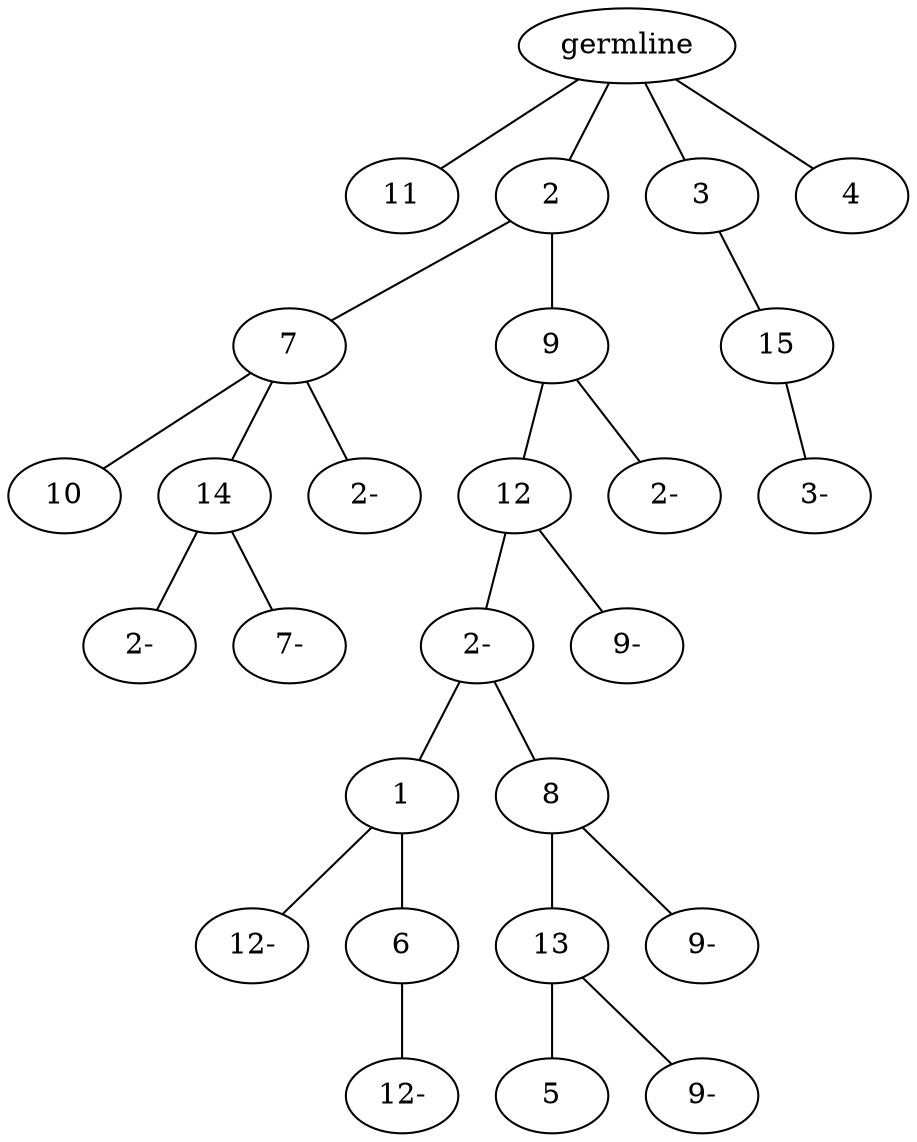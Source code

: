 graph tree {
    "140517574422976" [label="germline"];
    "140517573956224" [label="11"];
    "140517573957472" [label="2"];
    "140517573958480" [label="7"];
    "140517573955648" [label="10"];
    "140517573958576" [label="14"];
    "140517573934336" [label="2-"];
    "140517573959632" [label="7-"];
    "140517573957808" [label="2-"];
    "140517573958816" [label="9"];
    "140517573957952" [label="12"];
    "140517573832080" [label="2-"];
    "140517573829920" [label="1"];
    "140517574155280" [label="12-"];
    "140517574152832" [label="6"];
    "140517574369872" [label="12-"];
    "140517573830784" [label="8"];
    "140517575065552" [label="13"];
    "140517574814928" [label="5"];
    "140517574813392" [label="9-"];
    "140517574372368" [label="9-"];
    "140517573832608" [label="9-"];
    "140517573957136" [label="2-"];
    "140517573957568" [label="3"];
    "140517573959488" [label="15"];
    "140517574815552" [label="3-"];
    "140517573959536" [label="4"];
    "140517574422976" -- "140517573956224";
    "140517574422976" -- "140517573957472";
    "140517574422976" -- "140517573957568";
    "140517574422976" -- "140517573959536";
    "140517573957472" -- "140517573958480";
    "140517573957472" -- "140517573958816";
    "140517573958480" -- "140517573955648";
    "140517573958480" -- "140517573958576";
    "140517573958480" -- "140517573957808";
    "140517573958576" -- "140517573934336";
    "140517573958576" -- "140517573959632";
    "140517573958816" -- "140517573957952";
    "140517573958816" -- "140517573957136";
    "140517573957952" -- "140517573832080";
    "140517573957952" -- "140517573832608";
    "140517573832080" -- "140517573829920";
    "140517573832080" -- "140517573830784";
    "140517573829920" -- "140517574155280";
    "140517573829920" -- "140517574152832";
    "140517574152832" -- "140517574369872";
    "140517573830784" -- "140517575065552";
    "140517573830784" -- "140517574372368";
    "140517575065552" -- "140517574814928";
    "140517575065552" -- "140517574813392";
    "140517573957568" -- "140517573959488";
    "140517573959488" -- "140517574815552";
}
